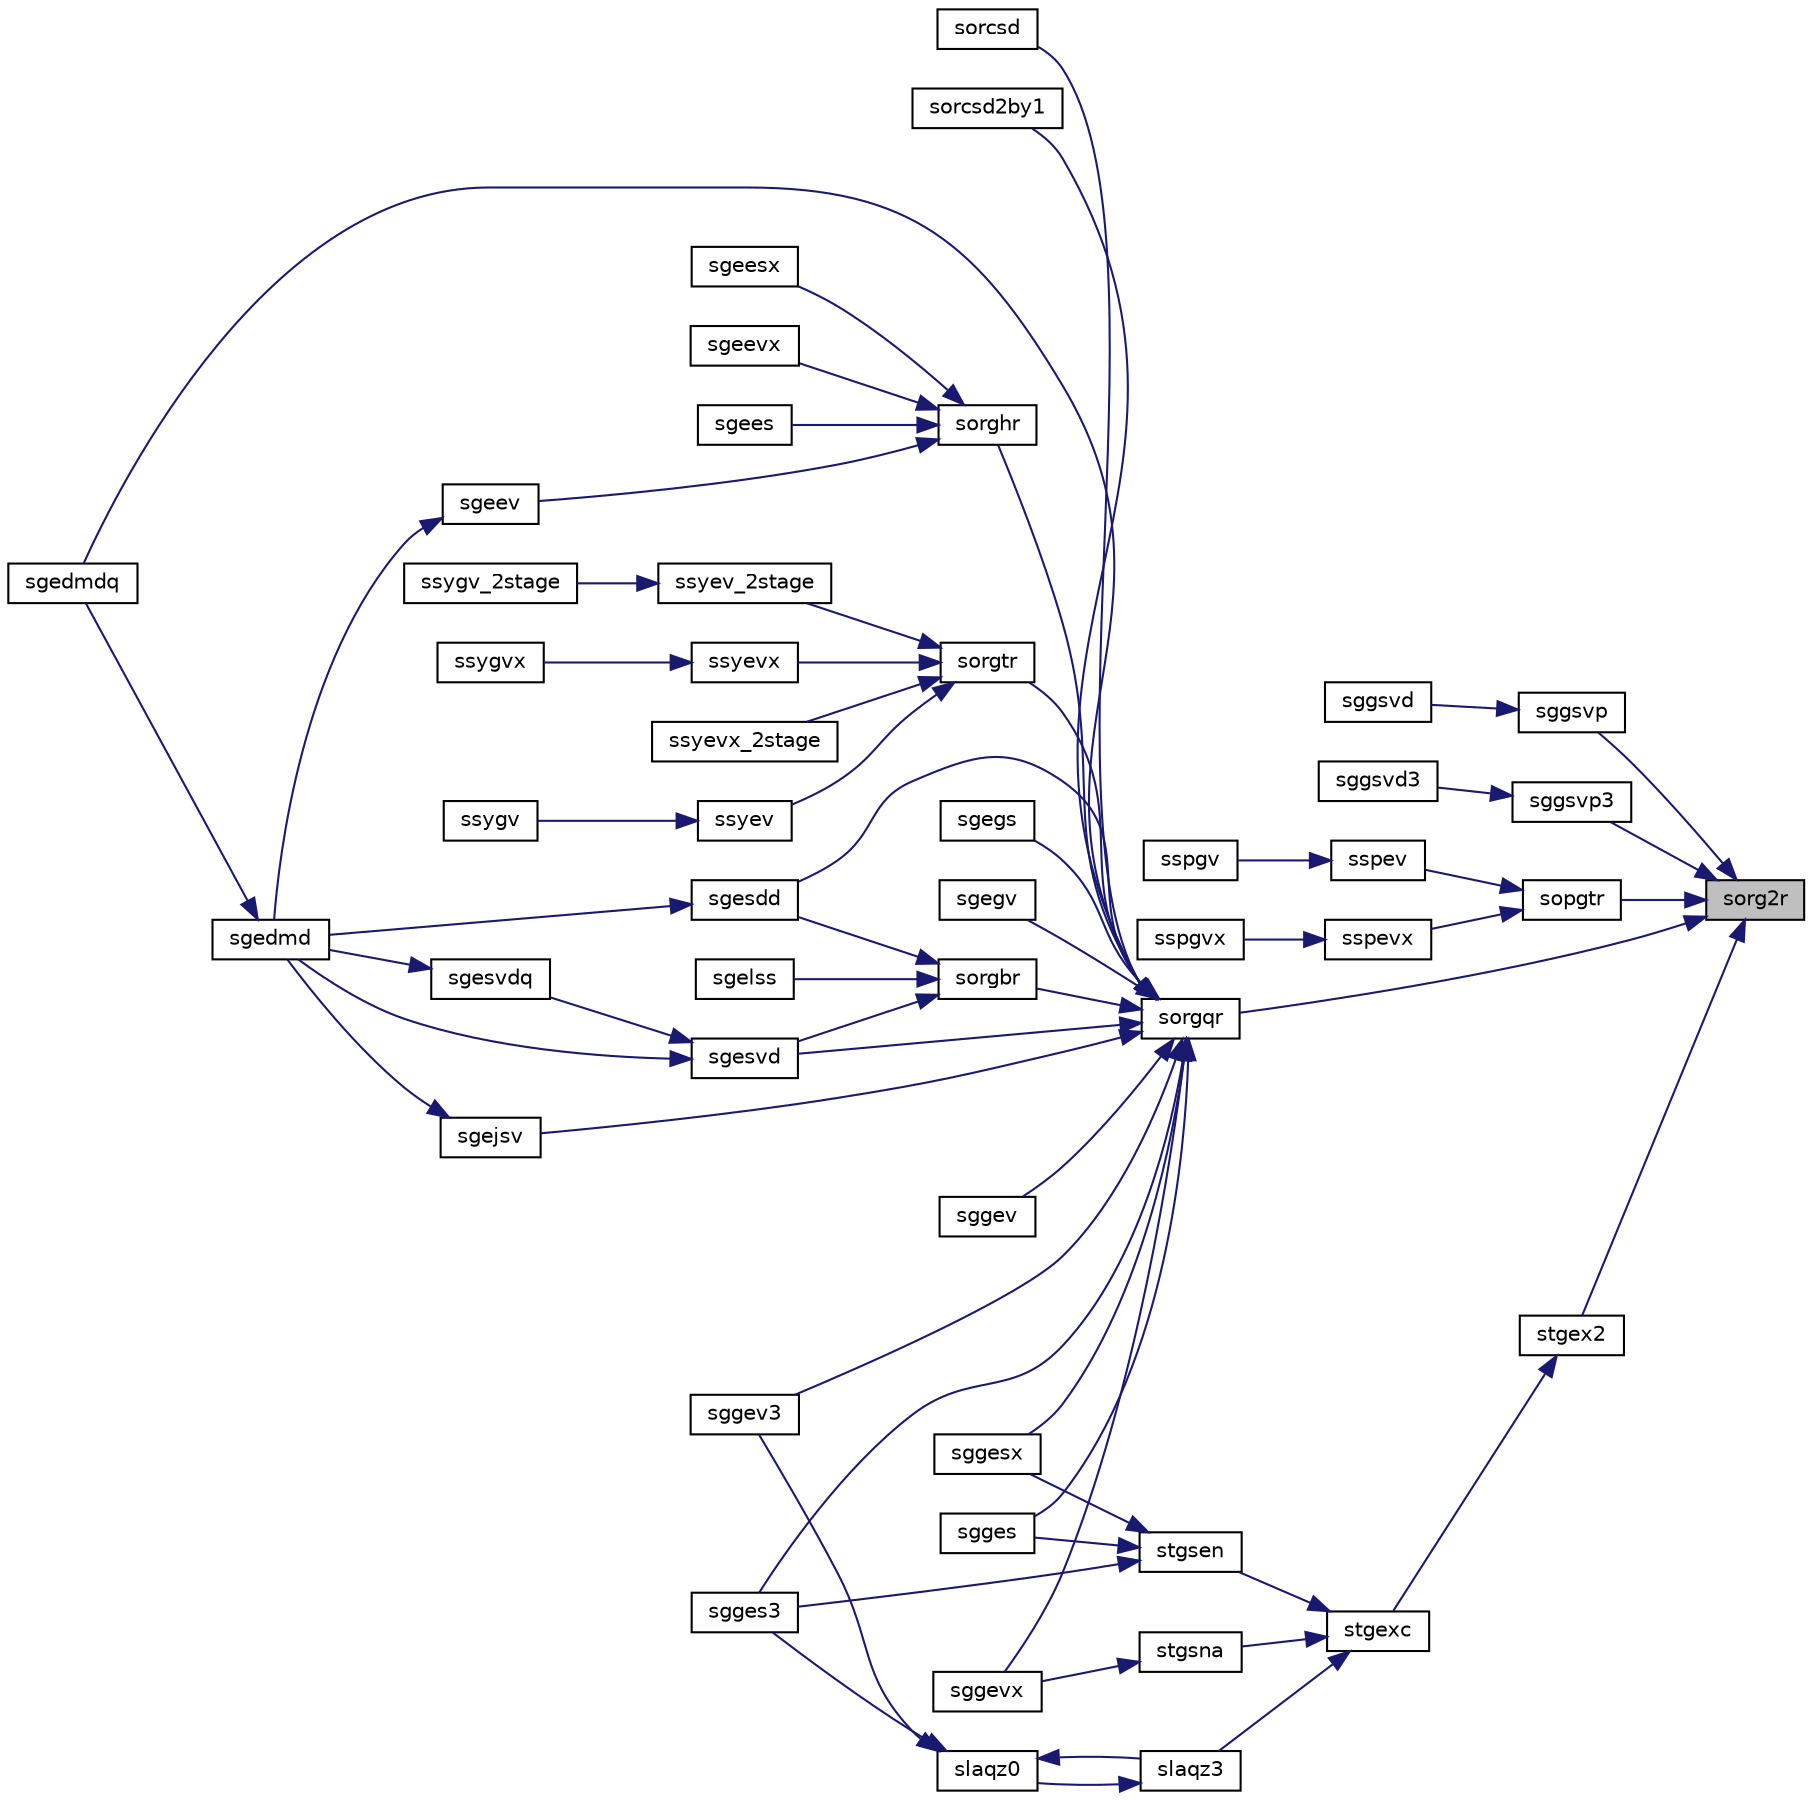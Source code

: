 digraph "sorg2r"
{
 // LATEX_PDF_SIZE
  edge [fontname="Helvetica",fontsize="10",labelfontname="Helvetica",labelfontsize="10"];
  node [fontname="Helvetica",fontsize="10",shape=record];
  rankdir="RL";
  Node1 [label="sorg2r",height=0.2,width=0.4,color="black", fillcolor="grey75", style="filled", fontcolor="black",tooltip="SORG2R generates all or part of the orthogonal matrix Q from a QR factorization determined by sgeqrf ..."];
  Node1 -> Node2 [dir="back",color="midnightblue",fontsize="10",style="solid",fontname="Helvetica"];
  Node2 [label="sggsvp",height=0.2,width=0.4,color="black", fillcolor="white", style="filled",URL="$sggsvp_8f.html#a0f766273df75b0fcbd25c694a5ae4d7a",tooltip="SGGSVP"];
  Node2 -> Node3 [dir="back",color="midnightblue",fontsize="10",style="solid",fontname="Helvetica"];
  Node3 [label="sggsvd",height=0.2,width=0.4,color="black", fillcolor="white", style="filled",URL="$sggsvd_8f.html#a1f5fc3fcbce9d081fd9b409626b47db5",tooltip="SGGSVD computes the singular value decomposition (SVD) for OTHER matrices"];
  Node1 -> Node4 [dir="back",color="midnightblue",fontsize="10",style="solid",fontname="Helvetica"];
  Node4 [label="sggsvp3",height=0.2,width=0.4,color="black", fillcolor="white", style="filled",URL="$sggsvp3_8f.html#aa7ac3710a5ae384750928591cc7e5564",tooltip="SGGSVP3"];
  Node4 -> Node5 [dir="back",color="midnightblue",fontsize="10",style="solid",fontname="Helvetica"];
  Node5 [label="sggsvd3",height=0.2,width=0.4,color="black", fillcolor="white", style="filled",URL="$sggsvd3_8f.html#a8e993bb662dabdfde3dd7c08b9b870e4",tooltip="SGGSVD3 computes the singular value decomposition (SVD) for OTHER matrices"];
  Node1 -> Node6 [dir="back",color="midnightblue",fontsize="10",style="solid",fontname="Helvetica"];
  Node6 [label="sopgtr",height=0.2,width=0.4,color="black", fillcolor="white", style="filled",URL="$sopgtr_8f.html#a579c892c7b1d3ae35f9c0c6329349964",tooltip="SOPGTR"];
  Node6 -> Node7 [dir="back",color="midnightblue",fontsize="10",style="solid",fontname="Helvetica"];
  Node7 [label="sspev",height=0.2,width=0.4,color="black", fillcolor="white", style="filled",URL="$sspev_8f.html#aee30ff1f2a1f001a8c75a1d233985bb5",tooltip="SSPEV computes the eigenvalues and, optionally, the left and/or right eigenvectors for OTHER matrices"];
  Node7 -> Node8 [dir="back",color="midnightblue",fontsize="10",style="solid",fontname="Helvetica"];
  Node8 [label="sspgv",height=0.2,width=0.4,color="black", fillcolor="white", style="filled",URL="$sspgv_8f.html#af356f346cac338069786ba63042527a6",tooltip="SSPGV"];
  Node6 -> Node9 [dir="back",color="midnightblue",fontsize="10",style="solid",fontname="Helvetica"];
  Node9 [label="sspevx",height=0.2,width=0.4,color="black", fillcolor="white", style="filled",URL="$sspevx_8f.html#aaa149618cc74cd907218f33d30825109",tooltip="SSPEVX computes the eigenvalues and, optionally, the left and/or right eigenvectors for OTHER matrice..."];
  Node9 -> Node10 [dir="back",color="midnightblue",fontsize="10",style="solid",fontname="Helvetica"];
  Node10 [label="sspgvx",height=0.2,width=0.4,color="black", fillcolor="white", style="filled",URL="$sspgvx_8f.html#a6d78c13e0472349e920ec49cc79337fb",tooltip="SSPGVX"];
  Node1 -> Node11 [dir="back",color="midnightblue",fontsize="10",style="solid",fontname="Helvetica"];
  Node11 [label="sorgqr",height=0.2,width=0.4,color="black", fillcolor="white", style="filled",URL="$sorgqr_8f.html#a8e0215e6bb8885ceda38c5435d4c28eb",tooltip="SORGQR"];
  Node11 -> Node12 [dir="back",color="midnightblue",fontsize="10",style="solid",fontname="Helvetica"];
  Node12 [label="sgedmdq",height=0.2,width=0.4,color="black", fillcolor="white", style="filled",URL="$sgedmdq_8f90.html#a1d1fe0497679b62b0084bfbdf54063f2",tooltip="SGEDMDQ computes the Dynamic Mode Decomposition (DMD) for a pair of data snapshot matrices."];
  Node11 -> Node13 [dir="back",color="midnightblue",fontsize="10",style="solid",fontname="Helvetica"];
  Node13 [label="sgegs",height=0.2,width=0.4,color="black", fillcolor="white", style="filled",URL="$sgegs_8f.html#ad6edd6ac01e4a249743c45803d9b37a2",tooltip="SGEGS computes the eigenvalues, real Schur form, and, optionally, the left and/or right Schur vectors..."];
  Node11 -> Node14 [dir="back",color="midnightblue",fontsize="10",style="solid",fontname="Helvetica"];
  Node14 [label="sgegv",height=0.2,width=0.4,color="black", fillcolor="white", style="filled",URL="$sgegv_8f.html#a80fd7fa3159b96cf467a9584f6464310",tooltip="SGEGV computes the eigenvalues and, optionally, the left and/or right eigenvectors of a real matrix p..."];
  Node11 -> Node15 [dir="back",color="midnightblue",fontsize="10",style="solid",fontname="Helvetica"];
  Node15 [label="sgejsv",height=0.2,width=0.4,color="black", fillcolor="white", style="filled",URL="$sgejsv_8f.html#a4b629535d69b782d6421518962e639f1",tooltip="SGEJSV"];
  Node15 -> Node16 [dir="back",color="midnightblue",fontsize="10",style="solid",fontname="Helvetica"];
  Node16 [label="sgedmd",height=0.2,width=0.4,color="black", fillcolor="white", style="filled",URL="$sgedmd_8f90.html#a2620fdd695c7f51cddc90e332eb57971",tooltip="SGEDMD computes the Dynamic Mode Decomposition (DMD) for a pair of data snapshot matrices."];
  Node16 -> Node12 [dir="back",color="midnightblue",fontsize="10",style="solid",fontname="Helvetica"];
  Node11 -> Node17 [dir="back",color="midnightblue",fontsize="10",style="solid",fontname="Helvetica"];
  Node17 [label="sgesdd",height=0.2,width=0.4,color="black", fillcolor="white", style="filled",URL="$sgesdd_8f.html#ac2cd4f1079370ac908186d77efcd5ea8",tooltip="SGESDD"];
  Node17 -> Node16 [dir="back",color="midnightblue",fontsize="10",style="solid",fontname="Helvetica"];
  Node11 -> Node18 [dir="back",color="midnightblue",fontsize="10",style="solid",fontname="Helvetica"];
  Node18 [label="sgesvd",height=0.2,width=0.4,color="black", fillcolor="white", style="filled",URL="$sgesvd_8f.html#af03d06284b1bfabd3d6c0f6955960533",tooltip="SGESVD computes the singular value decomposition (SVD) for GE matrices"];
  Node18 -> Node16 [dir="back",color="midnightblue",fontsize="10",style="solid",fontname="Helvetica"];
  Node18 -> Node19 [dir="back",color="midnightblue",fontsize="10",style="solid",fontname="Helvetica"];
  Node19 [label="sgesvdq",height=0.2,width=0.4,color="black", fillcolor="white", style="filled",URL="$sgesvdq_8f.html#a8e9cbc85a2116d7ae24a854e24fbdc14",tooltip="SGESVDQ computes the singular value decomposition (SVD) with a QR-Preconditioned QR SVD Method for GE..."];
  Node19 -> Node16 [dir="back",color="midnightblue",fontsize="10",style="solid",fontname="Helvetica"];
  Node11 -> Node20 [dir="back",color="midnightblue",fontsize="10",style="solid",fontname="Helvetica"];
  Node20 [label="sgges",height=0.2,width=0.4,color="black", fillcolor="white", style="filled",URL="$sgges_8f.html#a6a36f16104f3f8ae8e499cc7efaa2195",tooltip="SGGES computes the eigenvalues, the Schur form, and, optionally, the matrix of Schur vectors for GE m..."];
  Node11 -> Node21 [dir="back",color="midnightblue",fontsize="10",style="solid",fontname="Helvetica"];
  Node21 [label="sgges3",height=0.2,width=0.4,color="black", fillcolor="white", style="filled",URL="$sgges3_8f.html#aa38a73620b45cbe5a9b1803351a28dbb",tooltip="SGGES3 computes the eigenvalues, the Schur form, and, optionally, the matrix of Schur vectors for GE ..."];
  Node11 -> Node22 [dir="back",color="midnightblue",fontsize="10",style="solid",fontname="Helvetica"];
  Node22 [label="sggesx",height=0.2,width=0.4,color="black", fillcolor="white", style="filled",URL="$sggesx_8f.html#ac04eec62b6a153d74e425961e9704fde",tooltip="SGGESX computes the eigenvalues, the Schur form, and, optionally, the matrix of Schur vectors for GE ..."];
  Node11 -> Node23 [dir="back",color="midnightblue",fontsize="10",style="solid",fontname="Helvetica"];
  Node23 [label="sggev",height=0.2,width=0.4,color="black", fillcolor="white", style="filled",URL="$sggev_8f.html#a6176eadcb5a027beb0b000fbf74f9e35",tooltip="SGGEV computes the eigenvalues and, optionally, the left and/or right eigenvectors for GE matrices"];
  Node11 -> Node24 [dir="back",color="midnightblue",fontsize="10",style="solid",fontname="Helvetica"];
  Node24 [label="sggev3",height=0.2,width=0.4,color="black", fillcolor="white", style="filled",URL="$sggev3_8f.html#a7c33384acda01bd5c62e87213eb2f2f9",tooltip="SGGEV3 computes the eigenvalues and, optionally, the left and/or right eigenvectors for GE matrices (..."];
  Node11 -> Node25 [dir="back",color="midnightblue",fontsize="10",style="solid",fontname="Helvetica"];
  Node25 [label="sggevx",height=0.2,width=0.4,color="black", fillcolor="white", style="filled",URL="$sggevx_8f.html#a47ddf03d427ec3f9346253132c26cf96",tooltip="SGGEVX computes the eigenvalues and, optionally, the left and/or right eigenvectors for GE matrices"];
  Node11 -> Node26 [dir="back",color="midnightblue",fontsize="10",style="solid",fontname="Helvetica"];
  Node26 [label="sorcsd",height=0.2,width=0.4,color="black", fillcolor="white", style="filled",URL="$sorcsd_8f.html#a20dd45f6fb4a9cf696fb2ae32ed73372",tooltip="SORCSD"];
  Node11 -> Node27 [dir="back",color="midnightblue",fontsize="10",style="solid",fontname="Helvetica"];
  Node27 [label="sorcsd2by1",height=0.2,width=0.4,color="black", fillcolor="white", style="filled",URL="$sorcsd2by1_8f.html#a2d57126590287389a69bc798fe36854f",tooltip="SORCSD2BY1"];
  Node11 -> Node28 [dir="back",color="midnightblue",fontsize="10",style="solid",fontname="Helvetica"];
  Node28 [label="sorgbr",height=0.2,width=0.4,color="black", fillcolor="white", style="filled",URL="$sorgbr_8f.html#a2afc11d15eaf27524838268032c62b94",tooltip="SORGBR"];
  Node28 -> Node29 [dir="back",color="midnightblue",fontsize="10",style="solid",fontname="Helvetica"];
  Node29 [label="sgelss",height=0.2,width=0.4,color="black", fillcolor="white", style="filled",URL="$sgelss_8f.html#a206e3084597d088b31dc054a69aec93f",tooltip="SGELSS solves overdetermined or underdetermined systems for GE matrices"];
  Node28 -> Node17 [dir="back",color="midnightblue",fontsize="10",style="solid",fontname="Helvetica"];
  Node28 -> Node18 [dir="back",color="midnightblue",fontsize="10",style="solid",fontname="Helvetica"];
  Node11 -> Node30 [dir="back",color="midnightblue",fontsize="10",style="solid",fontname="Helvetica"];
  Node30 [label="sorghr",height=0.2,width=0.4,color="black", fillcolor="white", style="filled",URL="$sorghr_8f.html#a683ba028676f4e545c4770181b237fca",tooltip="SORGHR"];
  Node30 -> Node31 [dir="back",color="midnightblue",fontsize="10",style="solid",fontname="Helvetica"];
  Node31 [label="sgees",height=0.2,width=0.4,color="black", fillcolor="white", style="filled",URL="$sgees_8f.html#a0cd2fba843c9d04967c79a58f8d6e321",tooltip="SGEES computes the eigenvalues, the Schur form, and, optionally, the matrix of Schur vectors for GE m..."];
  Node30 -> Node32 [dir="back",color="midnightblue",fontsize="10",style="solid",fontname="Helvetica"];
  Node32 [label="sgeesx",height=0.2,width=0.4,color="black", fillcolor="white", style="filled",URL="$sgeesx_8f.html#ac8e46bbcd7e259cdacfccbcfb575a392",tooltip="SGEESX computes the eigenvalues, the Schur form, and, optionally, the matrix of Schur vectors for GE ..."];
  Node30 -> Node33 [dir="back",color="midnightblue",fontsize="10",style="solid",fontname="Helvetica"];
  Node33 [label="sgeev",height=0.2,width=0.4,color="black", fillcolor="white", style="filled",URL="$sgeev_8f.html#a104525b749278774f7b7f57195aa6798",tooltip="SGEEV computes the eigenvalues and, optionally, the left and/or right eigenvectors for GE matrices"];
  Node33 -> Node16 [dir="back",color="midnightblue",fontsize="10",style="solid",fontname="Helvetica"];
  Node30 -> Node34 [dir="back",color="midnightblue",fontsize="10",style="solid",fontname="Helvetica"];
  Node34 [label="sgeevx",height=0.2,width=0.4,color="black", fillcolor="white", style="filled",URL="$sgeevx_8f.html#adf06d28b4793cbab21e898fcb713d5a5",tooltip="SGEEVX computes the eigenvalues and, optionally, the left and/or right eigenvectors for GE matrices"];
  Node11 -> Node35 [dir="back",color="midnightblue",fontsize="10",style="solid",fontname="Helvetica"];
  Node35 [label="sorgtr",height=0.2,width=0.4,color="black", fillcolor="white", style="filled",URL="$sorgtr_8f.html#ac6f8631f843add08acb109e7651c35cf",tooltip="SORGTR"];
  Node35 -> Node36 [dir="back",color="midnightblue",fontsize="10",style="solid",fontname="Helvetica"];
  Node36 [label="ssyev",height=0.2,width=0.4,color="black", fillcolor="white", style="filled",URL="$ssyev_8f.html#a63d8d12aef8f2711d711d9e6bd833e46",tooltip="SSYEV computes the eigenvalues and, optionally, the left and/or right eigenvectors for SY matrices"];
  Node36 -> Node37 [dir="back",color="midnightblue",fontsize="10",style="solid",fontname="Helvetica"];
  Node37 [label="ssygv",height=0.2,width=0.4,color="black", fillcolor="white", style="filled",URL="$ssygv_8f.html#a0523956327948aae43173b964188e5a2",tooltip="SSYGV"];
  Node35 -> Node38 [dir="back",color="midnightblue",fontsize="10",style="solid",fontname="Helvetica"];
  Node38 [label="ssyev_2stage",height=0.2,width=0.4,color="black", fillcolor="white", style="filled",URL="$ssyev__2stage_8f.html#a2d0b53eb79e43d7059fc80365ec517e9",tooltip="SSYEV_2STAGE computes the eigenvalues and, optionally, the left and/or right eigenvectors for SY matr..."];
  Node38 -> Node39 [dir="back",color="midnightblue",fontsize="10",style="solid",fontname="Helvetica"];
  Node39 [label="ssygv_2stage",height=0.2,width=0.4,color="black", fillcolor="white", style="filled",URL="$ssygv__2stage_8f.html#a6eaf17f1551477fc438915c8ada67abc",tooltip="SSYGV_2STAGE"];
  Node35 -> Node40 [dir="back",color="midnightblue",fontsize="10",style="solid",fontname="Helvetica"];
  Node40 [label="ssyevx",height=0.2,width=0.4,color="black", fillcolor="white", style="filled",URL="$ssyevx_8f.html#a7f8f413f03a84dbe4ac7a973024d0a48",tooltip="SSYEVX computes the eigenvalues and, optionally, the left and/or right eigenvectors for SY matrices"];
  Node40 -> Node41 [dir="back",color="midnightblue",fontsize="10",style="solid",fontname="Helvetica"];
  Node41 [label="ssygvx",height=0.2,width=0.4,color="black", fillcolor="white", style="filled",URL="$ssygvx_8f.html#a29a3927f20cd9692c94ff14babe54ffa",tooltip="SSYGVX"];
  Node35 -> Node42 [dir="back",color="midnightblue",fontsize="10",style="solid",fontname="Helvetica"];
  Node42 [label="ssyevx_2stage",height=0.2,width=0.4,color="black", fillcolor="white", style="filled",URL="$ssyevx__2stage_8f.html#ade5afd3e65add6bc3ba047203a98602f",tooltip="SSYEVX_2STAGE computes the eigenvalues and, optionally, the left and/or right eigenvectors for SY mat..."];
  Node1 -> Node43 [dir="back",color="midnightblue",fontsize="10",style="solid",fontname="Helvetica"];
  Node43 [label="stgex2",height=0.2,width=0.4,color="black", fillcolor="white", style="filled",URL="$stgex2_8f.html#a291b344e4ed84af6cdba9a6d1efce24b",tooltip="STGEX2 swaps adjacent diagonal blocks in an upper (quasi) triangular matrix pair by an orthogonal equ..."];
  Node43 -> Node44 [dir="back",color="midnightblue",fontsize="10",style="solid",fontname="Helvetica"];
  Node44 [label="stgexc",height=0.2,width=0.4,color="black", fillcolor="white", style="filled",URL="$stgexc_8f.html#a1af98b467b76dca2231f57debae966c5",tooltip="STGEXC"];
  Node44 -> Node45 [dir="back",color="midnightblue",fontsize="10",style="solid",fontname="Helvetica"];
  Node45 [label="slaqz3",height=0.2,width=0.4,color="black", fillcolor="white", style="filled",URL="$slaqz3_8f.html#a8dad4aabc60c0b1cdc76901db8f195e2",tooltip="SLAQZ3"];
  Node45 -> Node46 [dir="back",color="midnightblue",fontsize="10",style="solid",fontname="Helvetica"];
  Node46 [label="slaqz0",height=0.2,width=0.4,color="black", fillcolor="white", style="filled",URL="$slaqz0_8f.html#ad7e1d2d77ede5cb50a673445ea956f49",tooltip="SLAQZ0"];
  Node46 -> Node21 [dir="back",color="midnightblue",fontsize="10",style="solid",fontname="Helvetica"];
  Node46 -> Node24 [dir="back",color="midnightblue",fontsize="10",style="solid",fontname="Helvetica"];
  Node46 -> Node45 [dir="back",color="midnightblue",fontsize="10",style="solid",fontname="Helvetica"];
  Node44 -> Node47 [dir="back",color="midnightblue",fontsize="10",style="solid",fontname="Helvetica"];
  Node47 [label="stgsen",height=0.2,width=0.4,color="black", fillcolor="white", style="filled",URL="$stgsen_8f.html#a4f229aaf6520b747952147327f94a0d3",tooltip="STGSEN"];
  Node47 -> Node20 [dir="back",color="midnightblue",fontsize="10",style="solid",fontname="Helvetica"];
  Node47 -> Node21 [dir="back",color="midnightblue",fontsize="10",style="solid",fontname="Helvetica"];
  Node47 -> Node22 [dir="back",color="midnightblue",fontsize="10",style="solid",fontname="Helvetica"];
  Node44 -> Node48 [dir="back",color="midnightblue",fontsize="10",style="solid",fontname="Helvetica"];
  Node48 [label="stgsna",height=0.2,width=0.4,color="black", fillcolor="white", style="filled",URL="$stgsna_8f.html#a4288220546abeaa11e0fa24d99dae391",tooltip="STGSNA"];
  Node48 -> Node25 [dir="back",color="midnightblue",fontsize="10",style="solid",fontname="Helvetica"];
}
